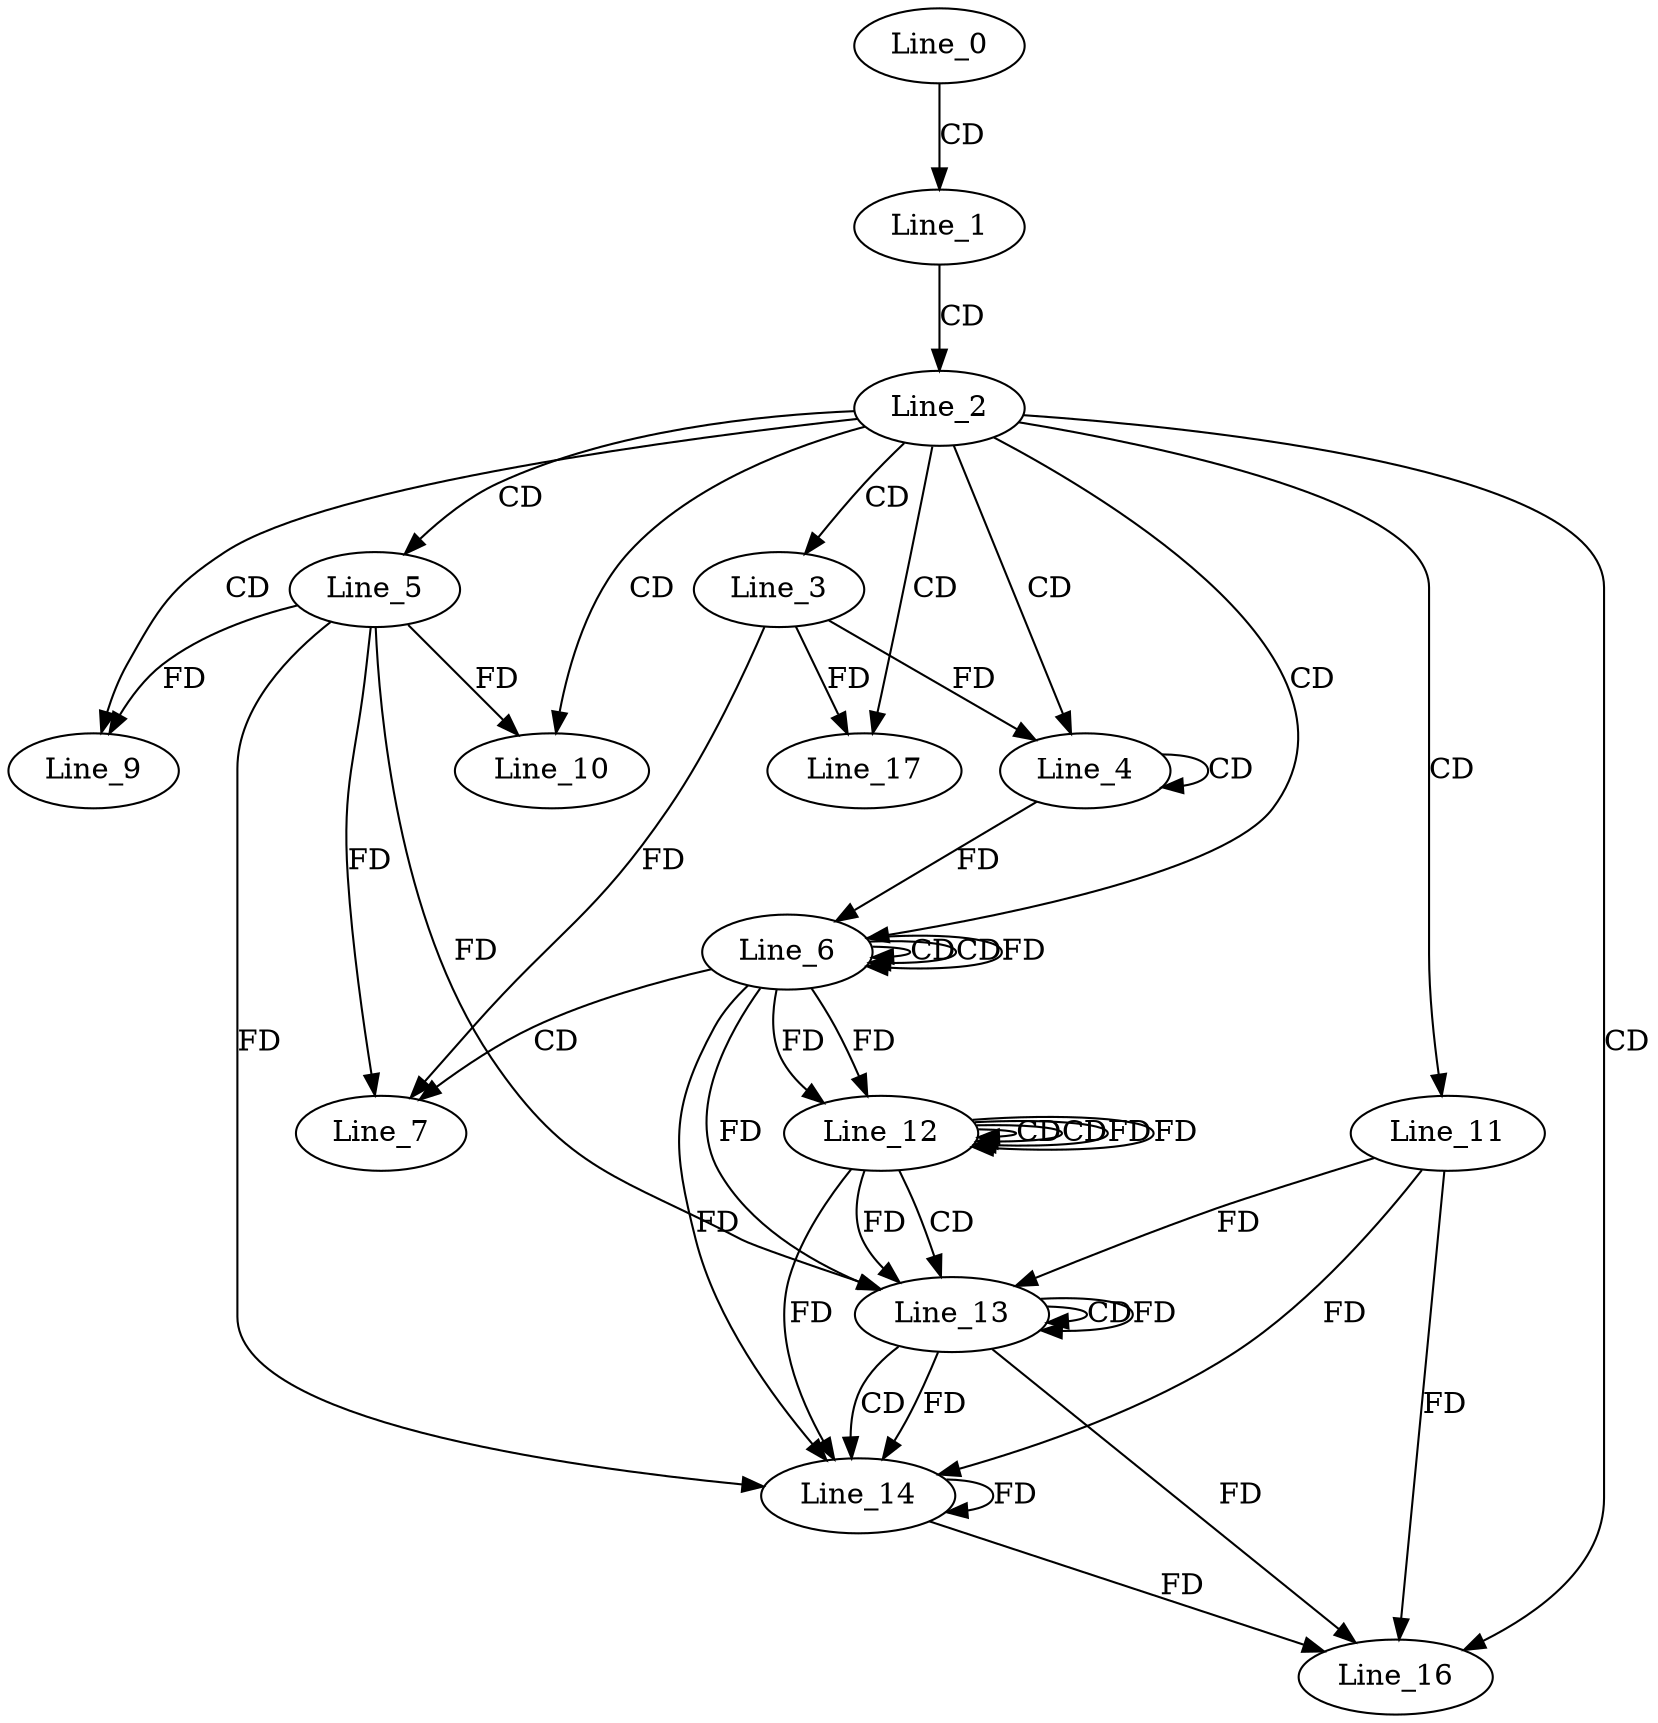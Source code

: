 digraph G {
  Line_0;
  Line_1;
  Line_2;
  Line_3;
  Line_4;
  Line_4;
  Line_5;
  Line_6;
  Line_6;
  Line_6;
  Line_7;
  Line_7;
  Line_9;
  Line_10;
  Line_11;
  Line_12;
  Line_12;
  Line_12;
  Line_13;
  Line_13;
  Line_13;
  Line_14;
  Line_14;
  Line_16;
  Line_17;
  Line_0 -> Line_1 [ label="CD" ];
  Line_1 -> Line_2 [ label="CD" ];
  Line_2 -> Line_3 [ label="CD" ];
  Line_2 -> Line_4 [ label="CD" ];
  Line_4 -> Line_4 [ label="CD" ];
  Line_3 -> Line_4 [ label="FD" ];
  Line_2 -> Line_5 [ label="CD" ];
  Line_2 -> Line_6 [ label="CD" ];
  Line_6 -> Line_6 [ label="CD" ];
  Line_4 -> Line_6 [ label="FD" ];
  Line_6 -> Line_6 [ label="CD" ];
  Line_6 -> Line_6 [ label="FD" ];
  Line_6 -> Line_7 [ label="CD" ];
  Line_5 -> Line_7 [ label="FD" ];
  Line_3 -> Line_7 [ label="FD" ];
  Line_2 -> Line_9 [ label="CD" ];
  Line_5 -> Line_9 [ label="FD" ];
  Line_2 -> Line_10 [ label="CD" ];
  Line_5 -> Line_10 [ label="FD" ];
  Line_2 -> Line_11 [ label="CD" ];
  Line_12 -> Line_12 [ label="CD" ];
  Line_6 -> Line_12 [ label="FD" ];
  Line_12 -> Line_12 [ label="CD" ];
  Line_12 -> Line_12 [ label="FD" ];
  Line_6 -> Line_12 [ label="FD" ];
  Line_12 -> Line_13 [ label="CD" ];
  Line_13 -> Line_13 [ label="CD" ];
  Line_13 -> Line_13 [ label="FD" ];
  Line_11 -> Line_13 [ label="FD" ];
  Line_5 -> Line_13 [ label="FD" ];
  Line_12 -> Line_13 [ label="FD" ];
  Line_6 -> Line_13 [ label="FD" ];
  Line_13 -> Line_14 [ label="CD" ];
  Line_13 -> Line_14 [ label="FD" ];
  Line_14 -> Line_14 [ label="FD" ];
  Line_11 -> Line_14 [ label="FD" ];
  Line_5 -> Line_14 [ label="FD" ];
  Line_12 -> Line_14 [ label="FD" ];
  Line_6 -> Line_14 [ label="FD" ];
  Line_2 -> Line_16 [ label="CD" ];
  Line_13 -> Line_16 [ label="FD" ];
  Line_14 -> Line_16 [ label="FD" ];
  Line_11 -> Line_16 [ label="FD" ];
  Line_2 -> Line_17 [ label="CD" ];
  Line_3 -> Line_17 [ label="FD" ];
  Line_12 -> Line_12 [ label="FD" ];
}
